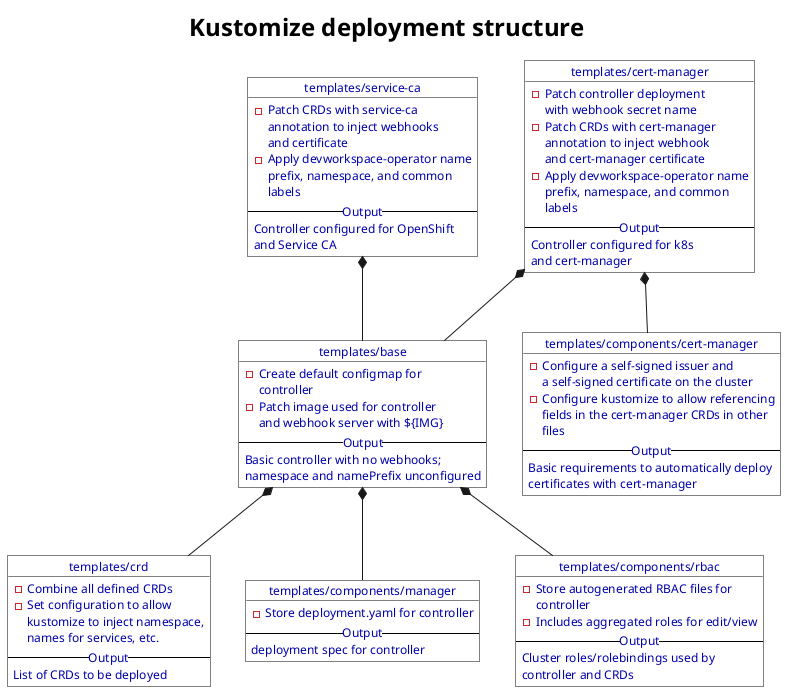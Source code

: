 @startuml
' This diagram outlines to folder structure
' and dependencies between kustomize overlays
' used to deploy the devworkspace-operator
' manually.

Title Kustomize deployment structure
skinparam TitleFontSize 24
skinparam Object {
  BackgroundColor white
  BorderColor black
  FontSize 16
  FontColor #0000AA
  AttributeFontSize 12
}

object "templates/cert-manager" as certmanager {
  - Patch controller deployment
    with webhook secret name
  - Patch CRDs with cert-manager
    annotation to inject webhook
    and cert-manager certificate
  - Apply devworkspace-operator name
    prefix, namespace, and common
    labels
  --Output--
  Controller configured for k8s
    and cert-manager
}
object "templates/service-ca" as serviceca {
  - Patch CRDs with service-ca
    annotation to inject webhooks
    and certificate
  - Apply devworkspace-operator name
    prefix, namespace, and common
    labels
  --Output--
  Controller configured for OpenShift
    and Service CA
}

object "templates/base" as base {
  - Create default configmap for
    controller
  - Patch image used for controller
    and webhook server with ${IMG}
  --Output--
  Basic controller with no webhooks;
  namespace and namePrefix unconfigured
}
object "templates/crd" as crd {
  - Combine all defined CRDs
  - Set configuration to allow
    kustomize to inject namespace,
    names for services, etc.
  --Output--
  List of CRDs to be deployed
}

object "templates/components/manager" as manager {
  - Store deployment.yaml for controller
  --Output--
  deployment spec for controller
}
object "templates/components/rbac" as rbac {
  - Store autogenerated RBAC files for
    controller
  - Includes aggregated roles for edit/view
  --Output--
  Cluster roles/rolebindings used by
    controller and CRDs
}
object "templates/components/cert-manager" as certs {
  - Configure a self-signed issuer and
    a self-signed certificate on the cluster
  - Configure kustomize to allow referencing
    fields in the cert-manager CRDs in other
    files
  --Output--
  Basic requirements to automatically deploy
    certificates with cert-manager
}

certmanager *-- base
certmanager *-- certs
serviceca *-- base

base *-- manager
base *-- rbac
base *-- crd

@enduml
